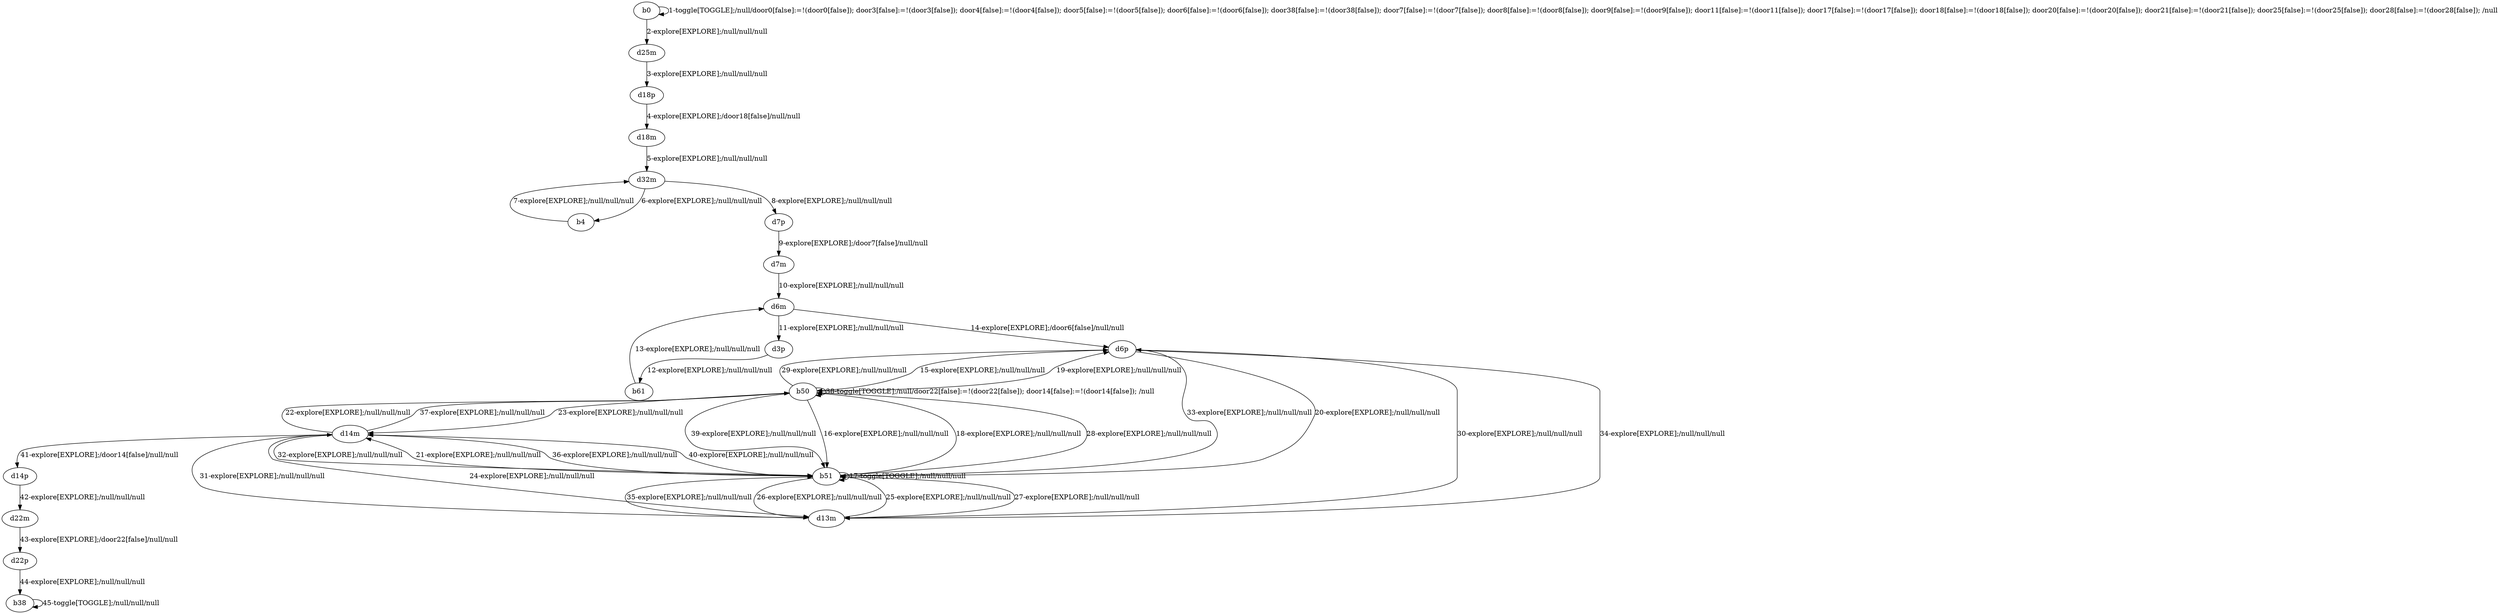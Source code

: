 # Total number of goals covered by this test: 1
# b38 --> b38

digraph g {
"b0" -> "b0" [label = "1-toggle[TOGGLE];/null/door0[false]:=!(door0[false]); door3[false]:=!(door3[false]); door4[false]:=!(door4[false]); door5[false]:=!(door5[false]); door6[false]:=!(door6[false]); door38[false]:=!(door38[false]); door7[false]:=!(door7[false]); door8[false]:=!(door8[false]); door9[false]:=!(door9[false]); door11[false]:=!(door11[false]); door17[false]:=!(door17[false]); door18[false]:=!(door18[false]); door20[false]:=!(door20[false]); door21[false]:=!(door21[false]); door25[false]:=!(door25[false]); door28[false]:=!(door28[false]); /null"];
"b0" -> "d25m" [label = "2-explore[EXPLORE];/null/null/null"];
"d25m" -> "d18p" [label = "3-explore[EXPLORE];/null/null/null"];
"d18p" -> "d18m" [label = "4-explore[EXPLORE];/door18[false]/null/null"];
"d18m" -> "d32m" [label = "5-explore[EXPLORE];/null/null/null"];
"d32m" -> "b4" [label = "6-explore[EXPLORE];/null/null/null"];
"b4" -> "d32m" [label = "7-explore[EXPLORE];/null/null/null"];
"d32m" -> "d7p" [label = "8-explore[EXPLORE];/null/null/null"];
"d7p" -> "d7m" [label = "9-explore[EXPLORE];/door7[false]/null/null"];
"d7m" -> "d6m" [label = "10-explore[EXPLORE];/null/null/null"];
"d6m" -> "d3p" [label = "11-explore[EXPLORE];/null/null/null"];
"d3p" -> "b61" [label = "12-explore[EXPLORE];/null/null/null"];
"b61" -> "d6m" [label = "13-explore[EXPLORE];/null/null/null"];
"d6m" -> "d6p" [label = "14-explore[EXPLORE];/door6[false]/null/null"];
"d6p" -> "b50" [label = "15-explore[EXPLORE];/null/null/null"];
"b50" -> "b51" [label = "16-explore[EXPLORE];/null/null/null"];
"b51" -> "b51" [label = "17-toggle[TOGGLE];/null/null/null"];
"b51" -> "b50" [label = "18-explore[EXPLORE];/null/null/null"];
"b50" -> "d6p" [label = "19-explore[EXPLORE];/null/null/null"];
"d6p" -> "b51" [label = "20-explore[EXPLORE];/null/null/null"];
"b51" -> "d14m" [label = "21-explore[EXPLORE];/null/null/null"];
"d14m" -> "b50" [label = "22-explore[EXPLORE];/null/null/null"];
"b50" -> "d14m" [label = "23-explore[EXPLORE];/null/null/null"];
"d14m" -> "d13m" [label = "24-explore[EXPLORE];/null/null/null"];
"d13m" -> "b51" [label = "25-explore[EXPLORE];/null/null/null"];
"b51" -> "d13m" [label = "26-explore[EXPLORE];/null/null/null"];
"d13m" -> "b51" [label = "27-explore[EXPLORE];/null/null/null"];
"b51" -> "b50" [label = "28-explore[EXPLORE];/null/null/null"];
"b50" -> "d6p" [label = "29-explore[EXPLORE];/null/null/null"];
"d6p" -> "d13m" [label = "30-explore[EXPLORE];/null/null/null"];
"d13m" -> "d14m" [label = "31-explore[EXPLORE];/null/null/null"];
"d14m" -> "b51" [label = "32-explore[EXPLORE];/null/null/null"];
"b51" -> "d6p" [label = "33-explore[EXPLORE];/null/null/null"];
"d6p" -> "d13m" [label = "34-explore[EXPLORE];/null/null/null"];
"d13m" -> "b51" [label = "35-explore[EXPLORE];/null/null/null"];
"b51" -> "d14m" [label = "36-explore[EXPLORE];/null/null/null"];
"d14m" -> "b50" [label = "37-explore[EXPLORE];/null/null/null"];
"b50" -> "b50" [label = "38-toggle[TOGGLE];/null/door22[false]:=!(door22[false]); door14[false]:=!(door14[false]); /null"];
"b50" -> "b51" [label = "39-explore[EXPLORE];/null/null/null"];
"b51" -> "d14m" [label = "40-explore[EXPLORE];/null/null/null"];
"d14m" -> "d14p" [label = "41-explore[EXPLORE];/door14[false]/null/null"];
"d14p" -> "d22m" [label = "42-explore[EXPLORE];/null/null/null"];
"d22m" -> "d22p" [label = "43-explore[EXPLORE];/door22[false]/null/null"];
"d22p" -> "b38" [label = "44-explore[EXPLORE];/null/null/null"];
"b38" -> "b38" [label = "45-toggle[TOGGLE];/null/null/null"];
}